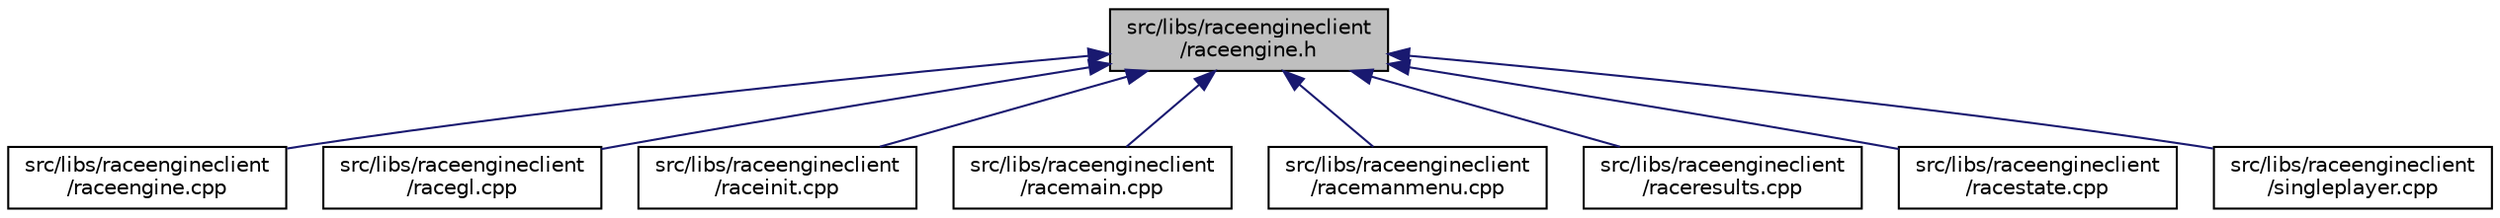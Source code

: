 digraph "src/libs/raceengineclient/raceengine.h"
{
  edge [fontname="Helvetica",fontsize="10",labelfontname="Helvetica",labelfontsize="10"];
  node [fontname="Helvetica",fontsize="10",shape=record];
  Node1 [label="src/libs/raceengineclient\l/raceengine.h",height=0.2,width=0.4,color="black", fillcolor="grey75", style="filled", fontcolor="black"];
  Node1 -> Node2 [dir="back",color="midnightblue",fontsize="10",style="solid",fontname="Helvetica"];
  Node2 [label="src/libs/raceengineclient\l/raceengine.cpp",height=0.2,width=0.4,color="black", fillcolor="white", style="filled",URL="$raceengine_8cpp.html"];
  Node1 -> Node3 [dir="back",color="midnightblue",fontsize="10",style="solid",fontname="Helvetica"];
  Node3 [label="src/libs/raceengineclient\l/racegl.cpp",height=0.2,width=0.4,color="black", fillcolor="white", style="filled",URL="$racegl_8cpp.html"];
  Node1 -> Node4 [dir="back",color="midnightblue",fontsize="10",style="solid",fontname="Helvetica"];
  Node4 [label="src/libs/raceengineclient\l/raceinit.cpp",height=0.2,width=0.4,color="black", fillcolor="white", style="filled",URL="$raceinit_8cpp.html"];
  Node1 -> Node5 [dir="back",color="midnightblue",fontsize="10",style="solid",fontname="Helvetica"];
  Node5 [label="src/libs/raceengineclient\l/racemain.cpp",height=0.2,width=0.4,color="black", fillcolor="white", style="filled",URL="$racemain_8cpp.html"];
  Node1 -> Node6 [dir="back",color="midnightblue",fontsize="10",style="solid",fontname="Helvetica"];
  Node6 [label="src/libs/raceengineclient\l/racemanmenu.cpp",height=0.2,width=0.4,color="black", fillcolor="white", style="filled",URL="$racemanmenu_8cpp.html"];
  Node1 -> Node7 [dir="back",color="midnightblue",fontsize="10",style="solid",fontname="Helvetica"];
  Node7 [label="src/libs/raceengineclient\l/raceresults.cpp",height=0.2,width=0.4,color="black", fillcolor="white", style="filled",URL="$raceresults_8cpp.html",tooltip="Processing of race results. "];
  Node1 -> Node8 [dir="back",color="midnightblue",fontsize="10",style="solid",fontname="Helvetica"];
  Node8 [label="src/libs/raceengineclient\l/racestate.cpp",height=0.2,width=0.4,color="black", fillcolor="white", style="filled",URL="$racestate_8cpp.html"];
  Node1 -> Node9 [dir="back",color="midnightblue",fontsize="10",style="solid",fontname="Helvetica"];
  Node9 [label="src/libs/raceengineclient\l/singleplayer.cpp",height=0.2,width=0.4,color="black", fillcolor="white", style="filled",URL="$singleplayer_8cpp.html"];
}
